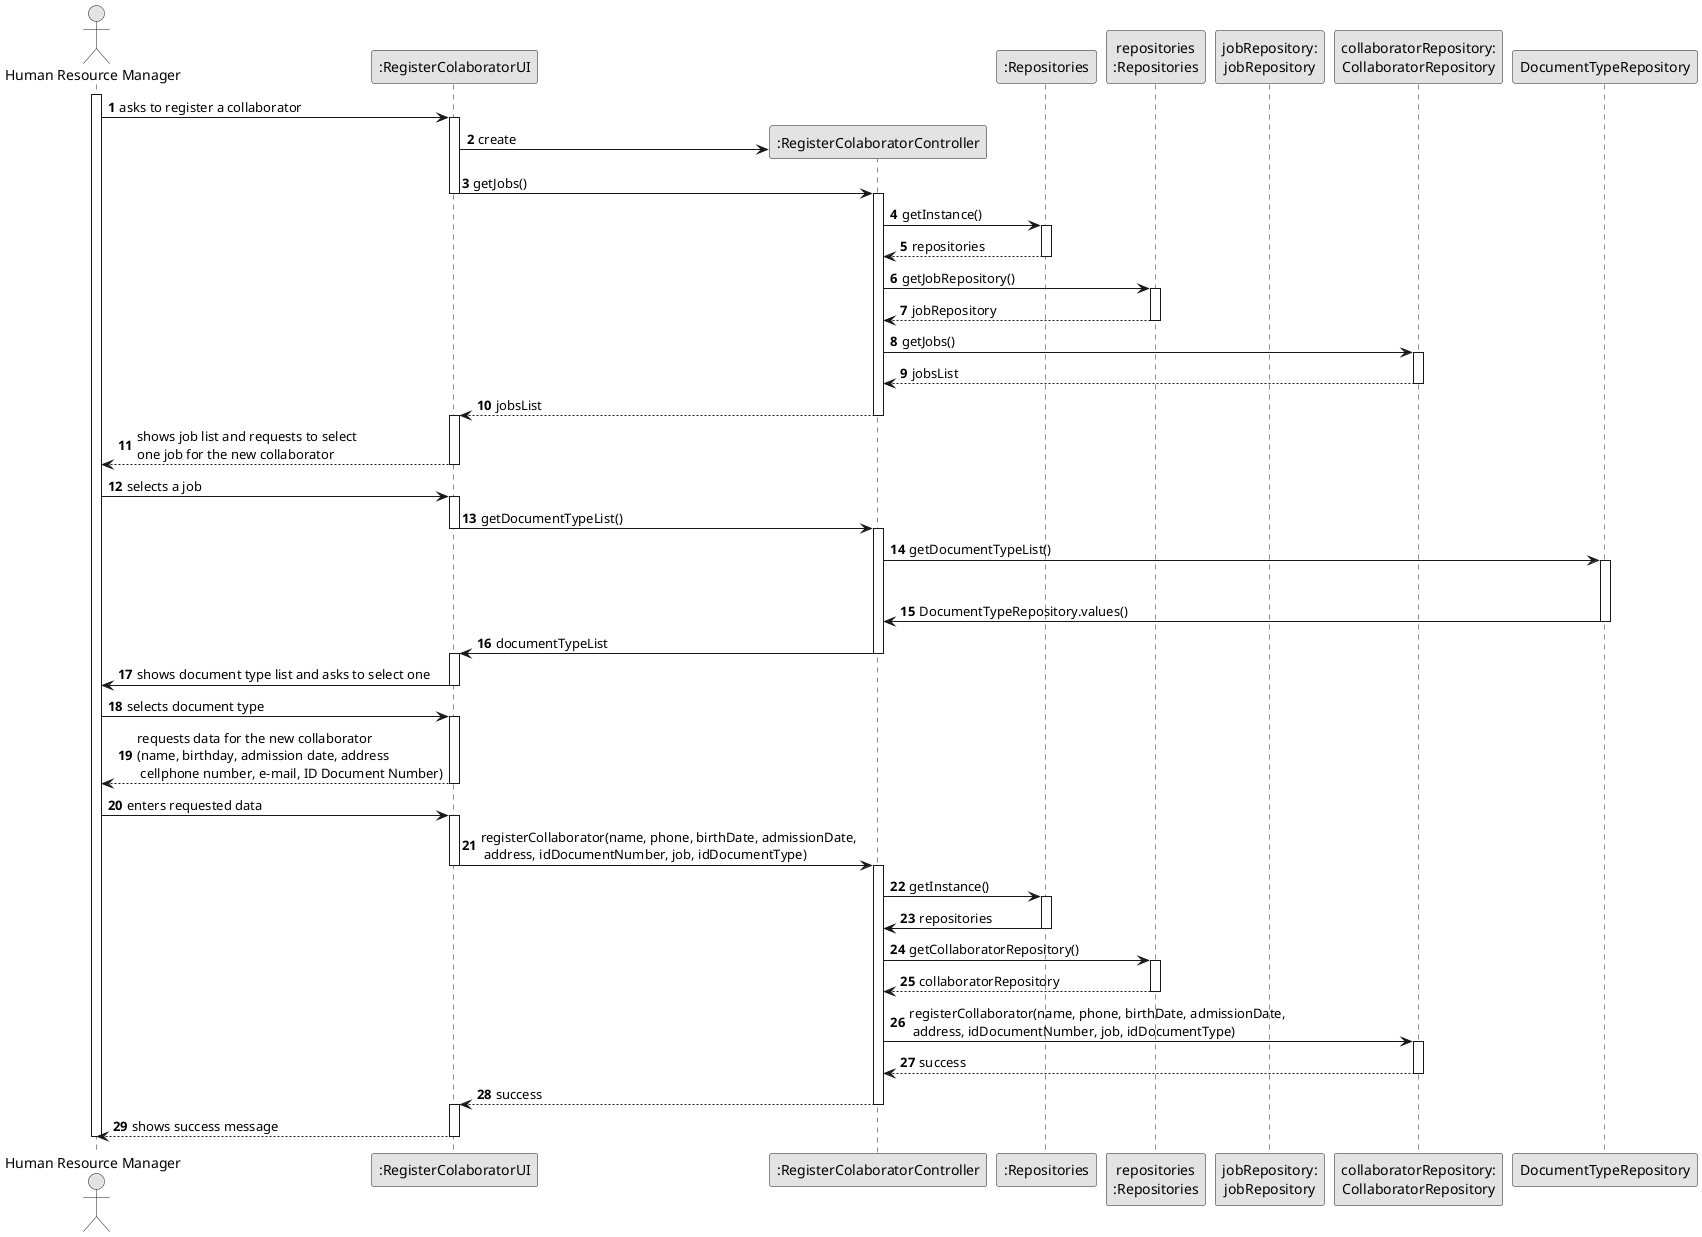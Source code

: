 @startuml
skinparam monochrome true
skinparam packageStyle rectangle
    skinparam shadowing false

    autonumber

    'hide footbox
    actor "Human Resource Manager" as HRM
    participant ":RegisterColaboratorUI" as UI
    participant ":RegisterColaboratorController" as CTRL
    participant ":Repositories" as RepositorySingleton
    participant "repositories\n:Repositories" as PLAT
    participant "jobRepository:\njobRepository" as SkillRepository
    participant "collaboratorRepository:\nCollaboratorRepository" as collaboratorRepository
    participant "DocumentTypeRepository" as DocumentTypeRepository
    activate HRM

            HRM -> UI : asks to register a collaborator
            activate UI


    '            UI --> ADM : requests data (reference, description,  informal \n description, technical description, duration, cost)
                'create CTRL
                UI -> CTRL** : create

                UI -> CTRL : getJobs()
                deactivate UI
                activate CTRL

                    CTRL -> RepositorySingleton : getInstance()
                    activate RepositorySingleton

                        RepositorySingleton --> CTRL: repositories
                    deactivate RepositorySingleton

                    CTRL -> PLAT : getJobRepository()
                    activate PLAT

                        PLAT --> CTRL: jobRepository
                    deactivate PLAT

                    CTRL -> collaboratorRepository : getJobs()
                    activate collaboratorRepository

                        collaboratorRepository--> CTRL : jobsList
                    deactivate collaboratorRepository

                    CTRL --> UI : jobsList
                    deactivate RepositorySingleton
                    activate UI
                deactivate CTRL

                UI --> HRM : shows job list and requests to select \none job for the new collaborator
            deactivate UI

        HRM -> UI : selects a job
        activate UI
        UI -> CTRL : getDocumentTypeList()
                deactivate UI
                activate CTRL
                CTRL -> DocumentTypeRepository : getDocumentTypeList()

                activate "DocumentTypeRepository"
                deactivate UI
                DocumentTypeRepository -> CTRL : DocumentTypeRepository.values()
                deactivate DocumentTypeRepository
                        CTRL -> UI : documentTypeList

                deactivate CTRL
                activate UI

                UI -> HRM : shows document type list and asks to select one
                deactivate UI
                HRM -> UI : selects document type
                activate UI
        HRM <-- UI : requests data for the new collaborator \n(name, birthday, admission date, address\n cellphone number, e-mail, ID Document Number)
        deactivate UI
        HRM -> UI : enters requested data
        activate UI


           UI -> CTRL : registerCollaborator(name, phone, birthDate, admissionDate,\n address, idDocumentNumber, job, idDocumentType)
               deactivate UI
               activate CTRL
                 CTRL -> RepositorySingleton : getInstance()
                 activate RepositorySingleton
                   RepositorySingleton -> CTRL : repositories
                 deactivate RepositorySingleton

                 CTRL -> PLAT : getCollaboratorRepository()
                 activate PLAT
                   PLAT --> CTRL : collaboratorRepository
                 deactivate PLAT

                 CTRL -> collaboratorRepository : registerCollaborator(name, phone, birthDate, admissionDate,\n address, idDocumentNumber, job, idDocumentType)
                 activate collaboratorRepository


                   collaboratorRepository --> CTRL : success


                 deactivate collaboratorRepository
                 CTRL --> UI : success
                    deactivate CTRL
                 activate UI
               deactivate CTRL

              UI --> HRM : shows success message
                          deactivate UI


    deactivate HRM

@enduml